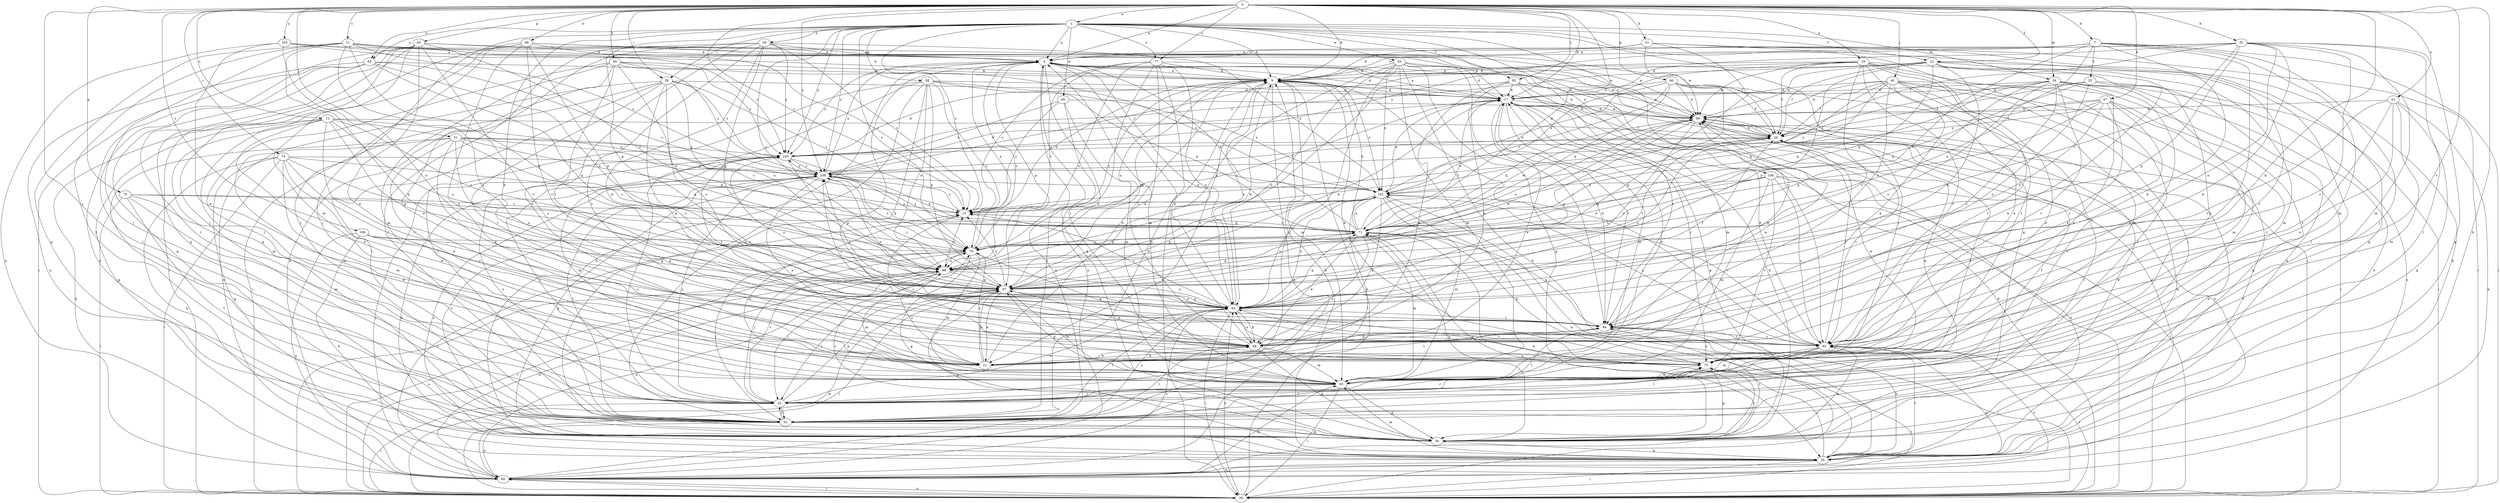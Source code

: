strict digraph  {
0;
1;
4;
7;
9;
11;
12;
13;
17;
19;
21;
22;
25;
26;
30;
32;
33;
35;
38;
39;
40;
43;
44;
47;
48;
51;
52;
54;
55;
58;
59;
60;
61;
63;
64;
65;
66;
67;
70;
71;
74;
75;
77;
79;
82;
84;
88;
92;
93;
95;
96;
99;
100;
101;
103;
105;
106;
109;
0 -> 1  [label=a];
0 -> 4  [label=a];
0 -> 7  [label=b];
0 -> 9  [label=b];
0 -> 11  [label=c];
0 -> 12  [label=c];
0 -> 13  [label=c];
0 -> 17  [label=d];
0 -> 19  [label=e];
0 -> 22  [label=f];
0 -> 32  [label=h];
0 -> 33  [label=h];
0 -> 35  [label=h];
0 -> 38  [label=i];
0 -> 40  [label=j];
0 -> 43  [label=j];
0 -> 44  [label=k];
0 -> 47  [label=k];
0 -> 48  [label=k];
0 -> 51  [label=l];
0 -> 54  [label=m];
0 -> 61  [label=o];
0 -> 63  [label=o];
0 -> 65  [label=p];
0 -> 66  [label=p];
0 -> 70  [label=q];
0 -> 71  [label=q];
0 -> 74  [label=r];
0 -> 77  [label=s];
0 -> 82  [label=t];
0 -> 92  [label=v];
0 -> 99  [label=x];
0 -> 103  [label=y];
0 -> 106  [label=z];
0 -> 109  [label=z];
1 -> 4  [label=a];
1 -> 9  [label=b];
1 -> 13  [label=c];
1 -> 22  [label=f];
1 -> 30  [label=g];
1 -> 38  [label=i];
1 -> 39  [label=i];
1 -> 48  [label=k];
1 -> 52  [label=l];
1 -> 54  [label=m];
1 -> 58  [label=n];
1 -> 59  [label=n];
1 -> 63  [label=o];
1 -> 67  [label=p];
1 -> 77  [label=s];
1 -> 79  [label=s];
1 -> 82  [label=t];
1 -> 88  [label=u];
1 -> 92  [label=v];
1 -> 93  [label=w];
1 -> 95  [label=w];
1 -> 100  [label=x];
1 -> 105  [label=y];
1 -> 109  [label=z];
4 -> 9  [label=b];
4 -> 17  [label=d];
4 -> 35  [label=h];
4 -> 48  [label=k];
4 -> 60  [label=n];
4 -> 67  [label=p];
4 -> 75  [label=r];
4 -> 88  [label=u];
4 -> 96  [label=w];
4 -> 105  [label=y];
7 -> 4  [label=a];
7 -> 25  [label=f];
7 -> 39  [label=i];
7 -> 43  [label=j];
7 -> 48  [label=k];
7 -> 55  [label=m];
7 -> 79  [label=s];
7 -> 88  [label=u];
7 -> 92  [label=v];
7 -> 105  [label=y];
9 -> 17  [label=d];
9 -> 21  [label=e];
9 -> 55  [label=m];
9 -> 60  [label=n];
9 -> 64  [label=o];
9 -> 67  [label=p];
9 -> 79  [label=s];
9 -> 88  [label=u];
9 -> 101  [label=x];
11 -> 4  [label=a];
11 -> 26  [label=f];
11 -> 30  [label=g];
11 -> 43  [label=j];
11 -> 48  [label=k];
11 -> 52  [label=l];
11 -> 67  [label=p];
11 -> 84  [label=t];
11 -> 96  [label=w];
11 -> 105  [label=y];
11 -> 109  [label=z];
12 -> 21  [label=e];
12 -> 26  [label=f];
12 -> 30  [label=g];
12 -> 55  [label=m];
12 -> 60  [label=n];
12 -> 67  [label=p];
12 -> 79  [label=s];
12 -> 88  [label=u];
12 -> 92  [label=v];
12 -> 109  [label=z];
13 -> 9  [label=b];
13 -> 26  [label=f];
13 -> 71  [label=q];
13 -> 101  [label=x];
13 -> 109  [label=z];
17 -> 4  [label=a];
17 -> 21  [label=e];
17 -> 30  [label=g];
17 -> 39  [label=i];
17 -> 55  [label=m];
17 -> 75  [label=r];
17 -> 79  [label=s];
17 -> 84  [label=t];
17 -> 96  [label=w];
19 -> 9  [label=b];
19 -> 21  [label=e];
19 -> 26  [label=f];
19 -> 35  [label=h];
19 -> 52  [label=l];
19 -> 55  [label=m];
19 -> 64  [label=o];
19 -> 75  [label=r];
19 -> 92  [label=v];
19 -> 96  [label=w];
19 -> 101  [label=x];
19 -> 109  [label=z];
21 -> 9  [label=b];
21 -> 48  [label=k];
21 -> 67  [label=p];
21 -> 79  [label=s];
21 -> 84  [label=t];
21 -> 88  [label=u];
22 -> 9  [label=b];
22 -> 26  [label=f];
22 -> 35  [label=h];
22 -> 52  [label=l];
22 -> 55  [label=m];
22 -> 64  [label=o];
22 -> 67  [label=p];
22 -> 71  [label=q];
22 -> 75  [label=r];
22 -> 96  [label=w];
22 -> 105  [label=y];
25 -> 17  [label=d];
25 -> 26  [label=f];
25 -> 39  [label=i];
25 -> 48  [label=k];
25 -> 64  [label=o];
25 -> 71  [label=q];
26 -> 4  [label=a];
26 -> 9  [label=b];
26 -> 35  [label=h];
26 -> 52  [label=l];
26 -> 64  [label=o];
26 -> 92  [label=v];
26 -> 96  [label=w];
26 -> 105  [label=y];
30 -> 17  [label=d];
30 -> 35  [label=h];
30 -> 71  [label=q];
30 -> 75  [label=r];
30 -> 79  [label=s];
30 -> 84  [label=t];
30 -> 96  [label=w];
30 -> 109  [label=z];
32 -> 4  [label=a];
32 -> 9  [label=b];
32 -> 17  [label=d];
32 -> 26  [label=f];
32 -> 30  [label=g];
32 -> 48  [label=k];
32 -> 52  [label=l];
32 -> 55  [label=m];
32 -> 64  [label=o];
32 -> 67  [label=p];
32 -> 79  [label=s];
32 -> 92  [label=v];
33 -> 4  [label=a];
33 -> 9  [label=b];
33 -> 30  [label=g];
33 -> 39  [label=i];
33 -> 75  [label=r];
33 -> 96  [label=w];
33 -> 101  [label=x];
35 -> 9  [label=b];
35 -> 26  [label=f];
35 -> 39  [label=i];
35 -> 55  [label=m];
35 -> 60  [label=n];
35 -> 67  [label=p];
35 -> 75  [label=r];
35 -> 92  [label=v];
35 -> 96  [label=w];
35 -> 109  [label=z];
38 -> 13  [label=c];
38 -> 17  [label=d];
38 -> 39  [label=i];
38 -> 52  [label=l];
38 -> 60  [label=n];
38 -> 64  [label=o];
38 -> 75  [label=r];
38 -> 88  [label=u];
38 -> 92  [label=v];
38 -> 105  [label=y];
39 -> 9  [label=b];
39 -> 17  [label=d];
39 -> 60  [label=n];
39 -> 64  [label=o];
39 -> 67  [label=p];
39 -> 75  [label=r];
39 -> 88  [label=u];
39 -> 92  [label=v];
39 -> 101  [label=x];
40 -> 17  [label=d];
40 -> 21  [label=e];
40 -> 26  [label=f];
40 -> 39  [label=i];
40 -> 43  [label=j];
40 -> 48  [label=k];
40 -> 52  [label=l];
40 -> 71  [label=q];
40 -> 84  [label=t];
40 -> 92  [label=v];
40 -> 96  [label=w];
40 -> 101  [label=x];
43 -> 26  [label=f];
43 -> 39  [label=i];
43 -> 52  [label=l];
43 -> 64  [label=o];
43 -> 67  [label=p];
43 -> 75  [label=r];
43 -> 79  [label=s];
43 -> 84  [label=t];
43 -> 96  [label=w];
44 -> 9  [label=b];
44 -> 21  [label=e];
44 -> 43  [label=j];
44 -> 55  [label=m];
44 -> 84  [label=t];
44 -> 88  [label=u];
44 -> 101  [label=x];
44 -> 105  [label=y];
44 -> 109  [label=z];
47 -> 26  [label=f];
47 -> 30  [label=g];
47 -> 48  [label=k];
47 -> 75  [label=r];
47 -> 79  [label=s];
47 -> 84  [label=t];
47 -> 88  [label=u];
47 -> 96  [label=w];
47 -> 105  [label=y];
48 -> 4  [label=a];
48 -> 21  [label=e];
48 -> 30  [label=g];
48 -> 52  [label=l];
48 -> 55  [label=m];
48 -> 64  [label=o];
48 -> 67  [label=p];
48 -> 96  [label=w];
51 -> 13  [label=c];
51 -> 21  [label=e];
51 -> 48  [label=k];
51 -> 52  [label=l];
51 -> 55  [label=m];
51 -> 64  [label=o];
51 -> 71  [label=q];
51 -> 79  [label=s];
51 -> 101  [label=x];
51 -> 105  [label=y];
52 -> 4  [label=a];
52 -> 9  [label=b];
52 -> 30  [label=g];
52 -> 43  [label=j];
52 -> 60  [label=n];
52 -> 64  [label=o];
52 -> 75  [label=r];
52 -> 105  [label=y];
54 -> 17  [label=d];
54 -> 21  [label=e];
54 -> 35  [label=h];
54 -> 55  [label=m];
54 -> 60  [label=n];
54 -> 64  [label=o];
54 -> 67  [label=p];
54 -> 71  [label=q];
54 -> 75  [label=r];
54 -> 84  [label=t];
54 -> 92  [label=v];
54 -> 109  [label=z];
55 -> 13  [label=c];
55 -> 17  [label=d];
55 -> 26  [label=f];
55 -> 30  [label=g];
55 -> 39  [label=i];
55 -> 43  [label=j];
55 -> 67  [label=p];
55 -> 96  [label=w];
58 -> 17  [label=d];
58 -> 30  [label=g];
58 -> 43  [label=j];
58 -> 48  [label=k];
58 -> 52  [label=l];
58 -> 67  [label=p];
58 -> 71  [label=q];
58 -> 79  [label=s];
58 -> 88  [label=u];
58 -> 101  [label=x];
59 -> 4  [label=a];
59 -> 13  [label=c];
59 -> 21  [label=e];
59 -> 48  [label=k];
59 -> 52  [label=l];
59 -> 60  [label=n];
59 -> 67  [label=p];
59 -> 75  [label=r];
59 -> 101  [label=x];
59 -> 105  [label=y];
60 -> 4  [label=a];
60 -> 13  [label=c];
60 -> 39  [label=i];
60 -> 55  [label=m];
60 -> 64  [label=o];
60 -> 71  [label=q];
60 -> 88  [label=u];
60 -> 92  [label=v];
60 -> 105  [label=y];
61 -> 21  [label=e];
61 -> 30  [label=g];
61 -> 55  [label=m];
61 -> 60  [label=n];
61 -> 84  [label=t];
61 -> 92  [label=v];
61 -> 96  [label=w];
63 -> 9  [label=b];
63 -> 13  [label=c];
63 -> 30  [label=g];
63 -> 35  [label=h];
63 -> 52  [label=l];
63 -> 60  [label=n];
63 -> 67  [label=p];
63 -> 88  [label=u];
64 -> 4  [label=a];
64 -> 9  [label=b];
64 -> 13  [label=c];
64 -> 26  [label=f];
64 -> 39  [label=i];
64 -> 48  [label=k];
64 -> 52  [label=l];
64 -> 67  [label=p];
64 -> 71  [label=q];
64 -> 75  [label=r];
64 -> 84  [label=t];
64 -> 101  [label=x];
64 -> 105  [label=y];
64 -> 109  [label=z];
65 -> 4  [label=a];
65 -> 21  [label=e];
65 -> 30  [label=g];
65 -> 39  [label=i];
65 -> 43  [label=j];
65 -> 52  [label=l];
65 -> 55  [label=m];
65 -> 79  [label=s];
65 -> 92  [label=v];
65 -> 96  [label=w];
66 -> 13  [label=c];
66 -> 17  [label=d];
66 -> 26  [label=f];
66 -> 52  [label=l];
66 -> 67  [label=p];
66 -> 71  [label=q];
66 -> 75  [label=r];
66 -> 96  [label=w];
66 -> 101  [label=x];
67 -> 13  [label=c];
67 -> 17  [label=d];
67 -> 21  [label=e];
67 -> 26  [label=f];
67 -> 39  [label=i];
67 -> 43  [label=j];
67 -> 55  [label=m];
67 -> 64  [label=o];
67 -> 96  [label=w];
67 -> 101  [label=x];
67 -> 109  [label=z];
70 -> 13  [label=c];
70 -> 21  [label=e];
70 -> 39  [label=i];
70 -> 52  [label=l];
70 -> 55  [label=m];
70 -> 71  [label=q];
71 -> 4  [label=a];
71 -> 9  [label=b];
71 -> 13  [label=c];
71 -> 17  [label=d];
71 -> 21  [label=e];
71 -> 35  [label=h];
71 -> 48  [label=k];
71 -> 55  [label=m];
71 -> 67  [label=p];
71 -> 79  [label=s];
71 -> 96  [label=w];
71 -> 101  [label=x];
71 -> 109  [label=z];
74 -> 21  [label=e];
74 -> 30  [label=g];
74 -> 35  [label=h];
74 -> 39  [label=i];
74 -> 55  [label=m];
74 -> 71  [label=q];
74 -> 75  [label=r];
74 -> 88  [label=u];
74 -> 109  [label=z];
75 -> 9  [label=b];
75 -> 13  [label=c];
75 -> 30  [label=g];
75 -> 55  [label=m];
75 -> 64  [label=o];
75 -> 71  [label=q];
77 -> 9  [label=b];
77 -> 13  [label=c];
77 -> 30  [label=g];
77 -> 39  [label=i];
77 -> 55  [label=m];
77 -> 64  [label=o];
77 -> 79  [label=s];
77 -> 88  [label=u];
77 -> 96  [label=w];
79 -> 4  [label=a];
79 -> 30  [label=g];
79 -> 39  [label=i];
79 -> 43  [label=j];
79 -> 48  [label=k];
79 -> 52  [label=l];
79 -> 55  [label=m];
79 -> 71  [label=q];
79 -> 88  [label=u];
82 -> 17  [label=d];
82 -> 21  [label=e];
82 -> 48  [label=k];
82 -> 55  [label=m];
82 -> 84  [label=t];
82 -> 88  [label=u];
82 -> 96  [label=w];
84 -> 17  [label=d];
84 -> 35  [label=h];
84 -> 39  [label=i];
84 -> 48  [label=k];
84 -> 71  [label=q];
84 -> 92  [label=v];
84 -> 96  [label=w];
84 -> 109  [label=z];
88 -> 13  [label=c];
88 -> 39  [label=i];
88 -> 43  [label=j];
88 -> 55  [label=m];
88 -> 60  [label=n];
88 -> 64  [label=o];
88 -> 67  [label=p];
92 -> 9  [label=b];
92 -> 17  [label=d];
92 -> 26  [label=f];
92 -> 30  [label=g];
92 -> 52  [label=l];
92 -> 55  [label=m];
92 -> 60  [label=n];
92 -> 75  [label=r];
92 -> 84  [label=t];
92 -> 101  [label=x];
93 -> 9  [label=b];
93 -> 17  [label=d];
93 -> 30  [label=g];
93 -> 35  [label=h];
93 -> 39  [label=i];
93 -> 43  [label=j];
93 -> 55  [label=m];
93 -> 64  [label=o];
93 -> 67  [label=p];
93 -> 84  [label=t];
93 -> 101  [label=x];
95 -> 13  [label=c];
95 -> 52  [label=l];
95 -> 55  [label=m];
95 -> 96  [label=w];
95 -> 109  [label=z];
96 -> 26  [label=f];
96 -> 60  [label=n];
96 -> 64  [label=o];
96 -> 67  [label=p];
96 -> 71  [label=q];
96 -> 88  [label=u];
99 -> 4  [label=a];
99 -> 13  [label=c];
99 -> 21  [label=e];
99 -> 26  [label=f];
99 -> 30  [label=g];
99 -> 39  [label=i];
99 -> 43  [label=j];
99 -> 67  [label=p];
99 -> 92  [label=v];
100 -> 35  [label=h];
100 -> 39  [label=i];
100 -> 55  [label=m];
100 -> 71  [label=q];
100 -> 75  [label=r];
100 -> 88  [label=u];
100 -> 92  [label=v];
100 -> 101  [label=x];
101 -> 13  [label=c];
101 -> 17  [label=d];
101 -> 35  [label=h];
101 -> 48  [label=k];
101 -> 52  [label=l];
101 -> 55  [label=m];
101 -> 64  [label=o];
101 -> 67  [label=p];
101 -> 92  [label=v];
103 -> 4  [label=a];
103 -> 9  [label=b];
103 -> 17  [label=d];
103 -> 21  [label=e];
103 -> 60  [label=n];
103 -> 64  [label=o];
105 -> 9  [label=b];
105 -> 43  [label=j];
105 -> 55  [label=m];
105 -> 67  [label=p];
105 -> 79  [label=s];
105 -> 84  [label=t];
105 -> 109  [label=z];
106 -> 35  [label=h];
106 -> 60  [label=n];
106 -> 67  [label=p];
106 -> 79  [label=s];
106 -> 92  [label=v];
109 -> 4  [label=a];
109 -> 17  [label=d];
109 -> 21  [label=e];
109 -> 26  [label=f];
109 -> 30  [label=g];
109 -> 35  [label=h];
109 -> 43  [label=j];
109 -> 52  [label=l];
109 -> 64  [label=o];
109 -> 71  [label=q];
109 -> 79  [label=s];
109 -> 101  [label=x];
109 -> 105  [label=y];
}
